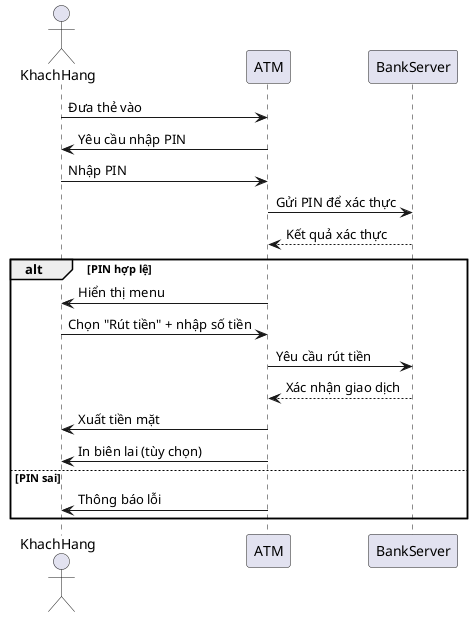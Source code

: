 @startuml
actor KhachHang
participant ATM
participant BankServer

KhachHang -> ATM : Đưa thẻ vào
ATM -> KhachHang : Yêu cầu nhập PIN
KhachHang -> ATM : Nhập PIN
ATM -> BankServer : Gửi PIN để xác thực
BankServer --> ATM : Kết quả xác thực

alt PIN hợp lệ
    ATM -> KhachHang : Hiển thị menu
    KhachHang -> ATM : Chọn "Rút tiền" + nhập số tiền
    ATM -> BankServer : Yêu cầu rút tiền
    BankServer --> ATM : Xác nhận giao dịch
    ATM -> KhachHang : Xuất tiền mặt
    ATM -> KhachHang : In biên lai (tùy chọn)
else PIN sai
    ATM -> KhachHang : Thông báo lỗi
end

@enduml
